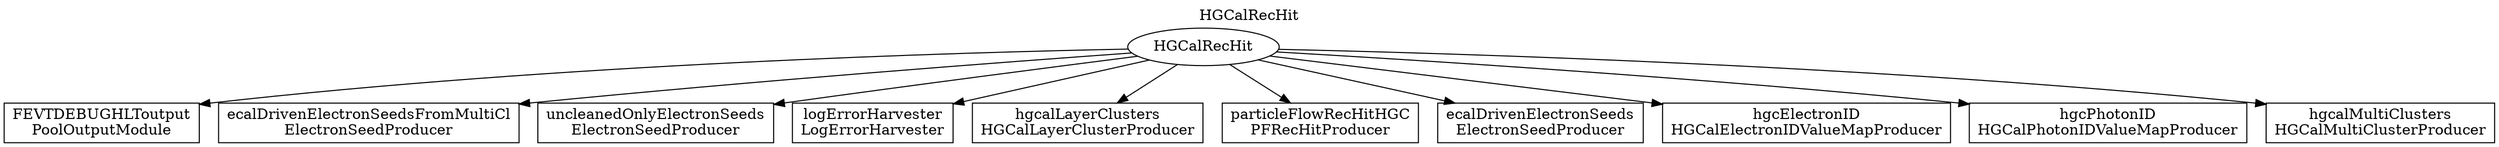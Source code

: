 digraph RECO { graph [label = "HGCalRecHit", labelloc=top];
64[label=HGCalRecHit, tooltip=HGCalRecHitProducer, color=black];
56[label="FEVTDEBUGHLToutput\nPoolOutputModule", tooltip=PoolOutputModule, color=black, shape=box];
64 -> 56;
319[label="ecalDrivenElectronSeedsFromMultiCl\nElectronSeedProducer", tooltip=ElectronSeedProducer, color=black, shape=box];
64 -> 319;
1583[label="uncleanedOnlyElectronSeeds\nElectronSeedProducer", tooltip=ElectronSeedProducer, color=black, shape=box];
64 -> 1583;
552[label="logErrorHarvester\nLogErrorHarvester", tooltip=LogErrorHarvester, color=black, shape=box];
64 -> 552;
442[label="hgcalLayerClusters\nHGCalLayerClusterProducer", tooltip=HGCalLayerClusterProducer, color=black, shape=box];
64 -> 442;
804[label="particleFlowRecHitHGC\nPFRecHitProducer", tooltip=PFRecHitProducer, color=black, shape=box];
64 -> 804;
318[label="ecalDrivenElectronSeeds\nElectronSeedProducer", tooltip=ElectronSeedProducer, color=black, shape=box];
64 -> 318;
439[label="hgcElectronID\nHGCalElectronIDValueMapProducer", tooltip=HGCalElectronIDValueMapProducer, color=black, shape=box];
64 -> 439;
440[label="hgcPhotonID\nHGCalPhotonIDValueMapProducer", tooltip=HGCalPhotonIDValueMapProducer, color=black, shape=box];
64 -> 440;
443[label="hgcalMultiClusters\nHGCalMultiClusterProducer", tooltip=HGCalMultiClusterProducer, color=black, shape=box];
64 -> 443;
}
